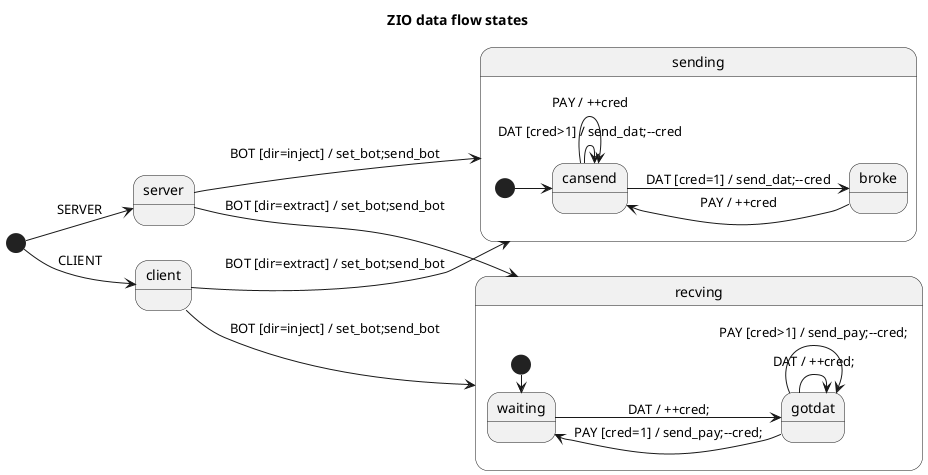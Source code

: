@startuml
left to right direction
title ZIO data flow states
[*] --> server : SERVER
[*] --> client : CLIENT
server --> sending : BOT [dir=inject] / set_bot;send_bot
server --> recving : BOT [dir=extract] / set_bot;send_bot
client --> recving : BOT [dir=inject] / set_bot;send_bot
client --> sending : BOT [dir=extract] / set_bot;send_bot
state sending {
        [*] --> cansend
        cansend --> broke : DAT [cred=1] / send_dat;--cred
        cansend -> cansend : DAT [cred>1] / send_dat;--cred
        broke --> cansend : PAY / ++cred
        cansend -> cansend : PAY / ++cred
}
state recving {
        [*] -> waiting
        waiting --> gotdat : DAT / ++cred;
        gotdat -> gotdat : DAT / ++cred;
        gotdat -> gotdat : PAY [cred>1] / send_pay;--cred;
        gotdat --> waiting : PAY [cred=1] / send_pay;--cred;
}



@enduml
